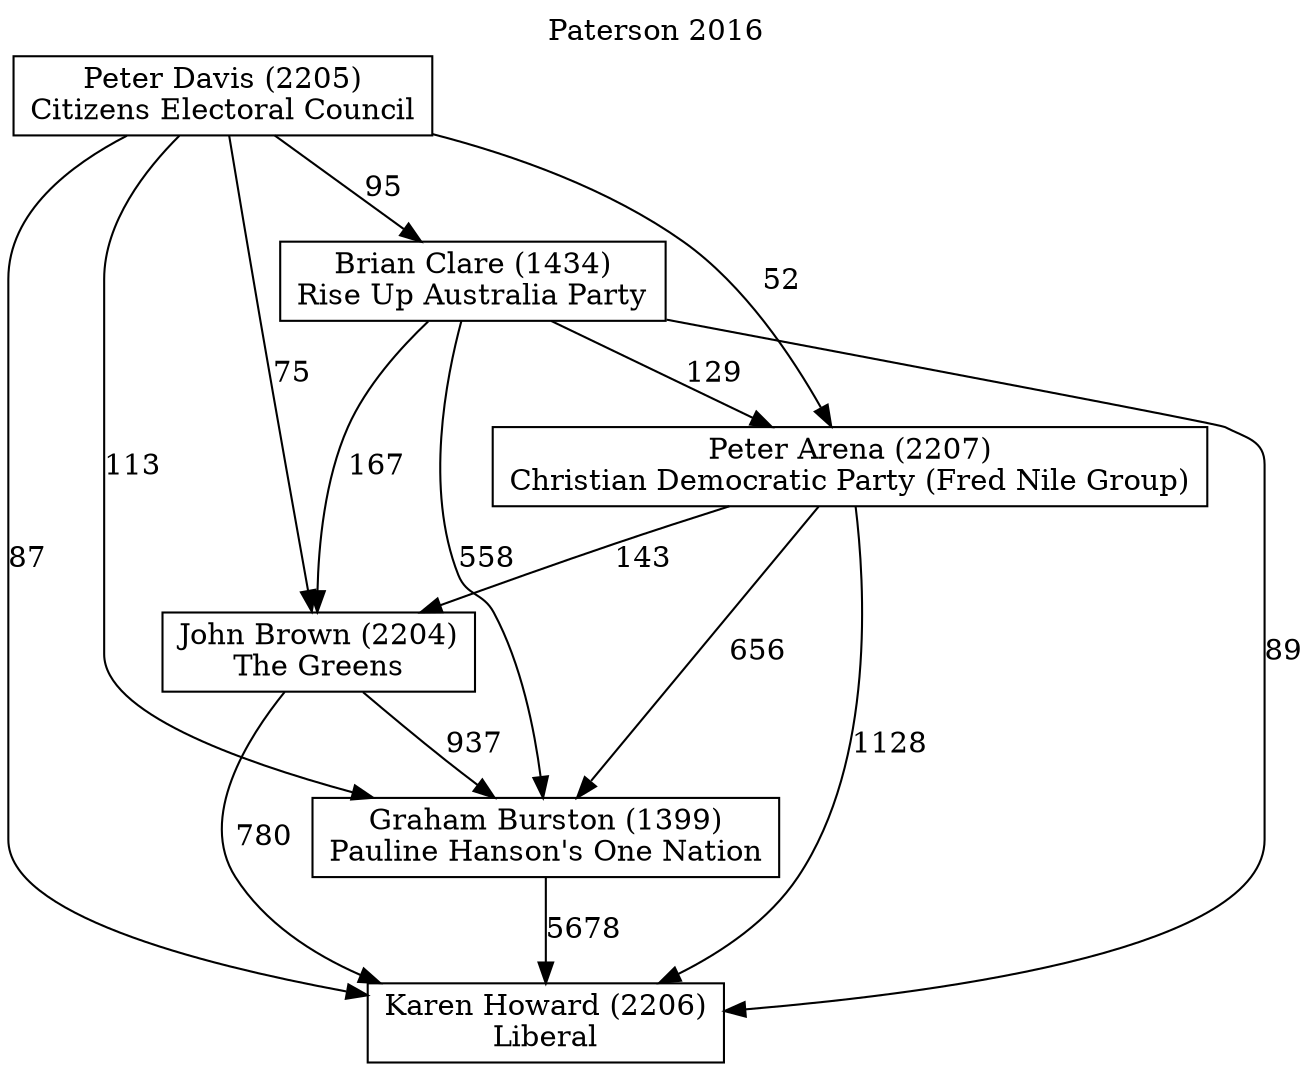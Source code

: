 // House preference flow
digraph "Karen Howard (2206)_Paterson_2016" {
	graph [label="Paterson 2016" labelloc=t mclimit=2]
	node [shape=box]
	"Karen Howard (2206)" [label="Karen Howard (2206)
Liberal"]
	"Graham Burston (1399)" [label="Graham Burston (1399)
Pauline Hanson's One Nation"]
	"John Brown (2204)" [label="John Brown (2204)
The Greens"]
	"Peter Arena (2207)" [label="Peter Arena (2207)
Christian Democratic Party (Fred Nile Group)"]
	"Brian Clare (1434)" [label="Brian Clare (1434)
Rise Up Australia Party"]
	"Peter Davis (2205)" [label="Peter Davis (2205)
Citizens Electoral Council"]
	"Graham Burston (1399)" -> "Karen Howard (2206)" [label=5678]
	"John Brown (2204)" -> "Graham Burston (1399)" [label=937]
	"Peter Arena (2207)" -> "John Brown (2204)" [label=143]
	"Brian Clare (1434)" -> "Peter Arena (2207)" [label=129]
	"Peter Davis (2205)" -> "Brian Clare (1434)" [label=95]
	"John Brown (2204)" -> "Karen Howard (2206)" [label=780]
	"Peter Arena (2207)" -> "Karen Howard (2206)" [label=1128]
	"Brian Clare (1434)" -> "Karen Howard (2206)" [label=89]
	"Peter Davis (2205)" -> "Karen Howard (2206)" [label=87]
	"Peter Davis (2205)" -> "Peter Arena (2207)" [label=52]
	"Brian Clare (1434)" -> "John Brown (2204)" [label=167]
	"Peter Davis (2205)" -> "John Brown (2204)" [label=75]
	"Peter Arena (2207)" -> "Graham Burston (1399)" [label=656]
	"Brian Clare (1434)" -> "Graham Burston (1399)" [label=558]
	"Peter Davis (2205)" -> "Graham Burston (1399)" [label=113]
}
